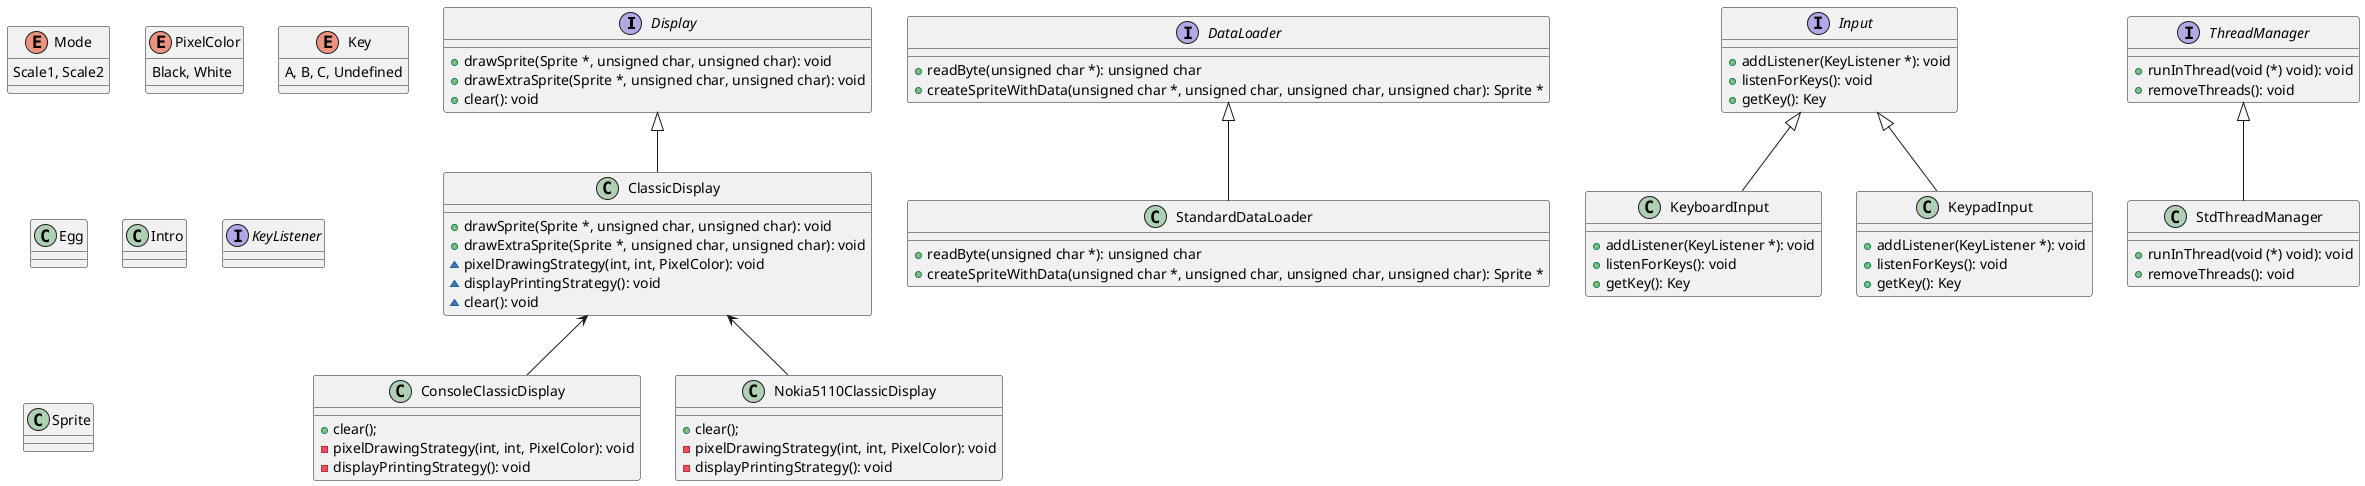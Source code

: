 @startuml

interface Display {
  +drawSprite(Sprite *, unsigned char, unsigned char): void
  +drawExtraSprite(Sprite *, unsigned char, unsigned char): void
  +clear(): void
}

enum Mode {
  Scale1, Scale2
}

enum PixelColor {
  Black, White
}

enum Key {
  A, B, C, Undefined
}

interface DataLoader {
  +readByte(unsigned char *): unsigned char
  +createSpriteWithData(unsigned char *, unsigned char, unsigned char, unsigned char): Sprite *
}

class StandardDataLoader {
  +readByte(unsigned char *): unsigned char
  +createSpriteWithData(unsigned char *, unsigned char, unsigned char, unsigned char): Sprite *
}

DataLoader <|-- StandardDataLoader

class Egg {

}

interface Input {
  +addListener(KeyListener *): void
  +listenForKeys(): void
  +getKey(): Key
}

class KeyboardInput {
  +addListener(KeyListener *): void
  +listenForKeys(): void
  +getKey(): Key
}

Input <|-- KeypadInput

class KeypadInput {
  +addListener(KeyListener *): void
  +listenForKeys(): void
  +getKey(): Key
}


Input <|-- KeyboardInput

class Intro {

}

interface KeyListener {

}

class Sprite {

}

interface ThreadManager {
  +runInThread(void (*) void): void
  +removeThreads(): void
}

class StdThreadManager {
  +runInThread(void (*) void): void
  +removeThreads(): void
}

ThreadManager <|-- StdThreadManager

class ClassicDisplay {
  +drawSprite(Sprite *, unsigned char, unsigned char): void
  +drawExtraSprite(Sprite *, unsigned char, unsigned char): void
  ~pixelDrawingStrategy(int, int, PixelColor): void
  ~displayPrintingStrategy(): void
  ~clear(): void
}

class ConsoleClassicDisplay {
  +clear();
  -pixelDrawingStrategy(int, int, PixelColor): void
  -displayPrintingStrategy(): void
}

class Nokia5110ClassicDisplay {
  +clear();
  -pixelDrawingStrategy(int, int, PixelColor): void
  -displayPrintingStrategy(): void
}

ClassicDisplay <-- Nokia5110ClassicDisplay

Display <|-- ClassicDisplay

ClassicDisplay <-- ConsoleClassicDisplay

@enduml